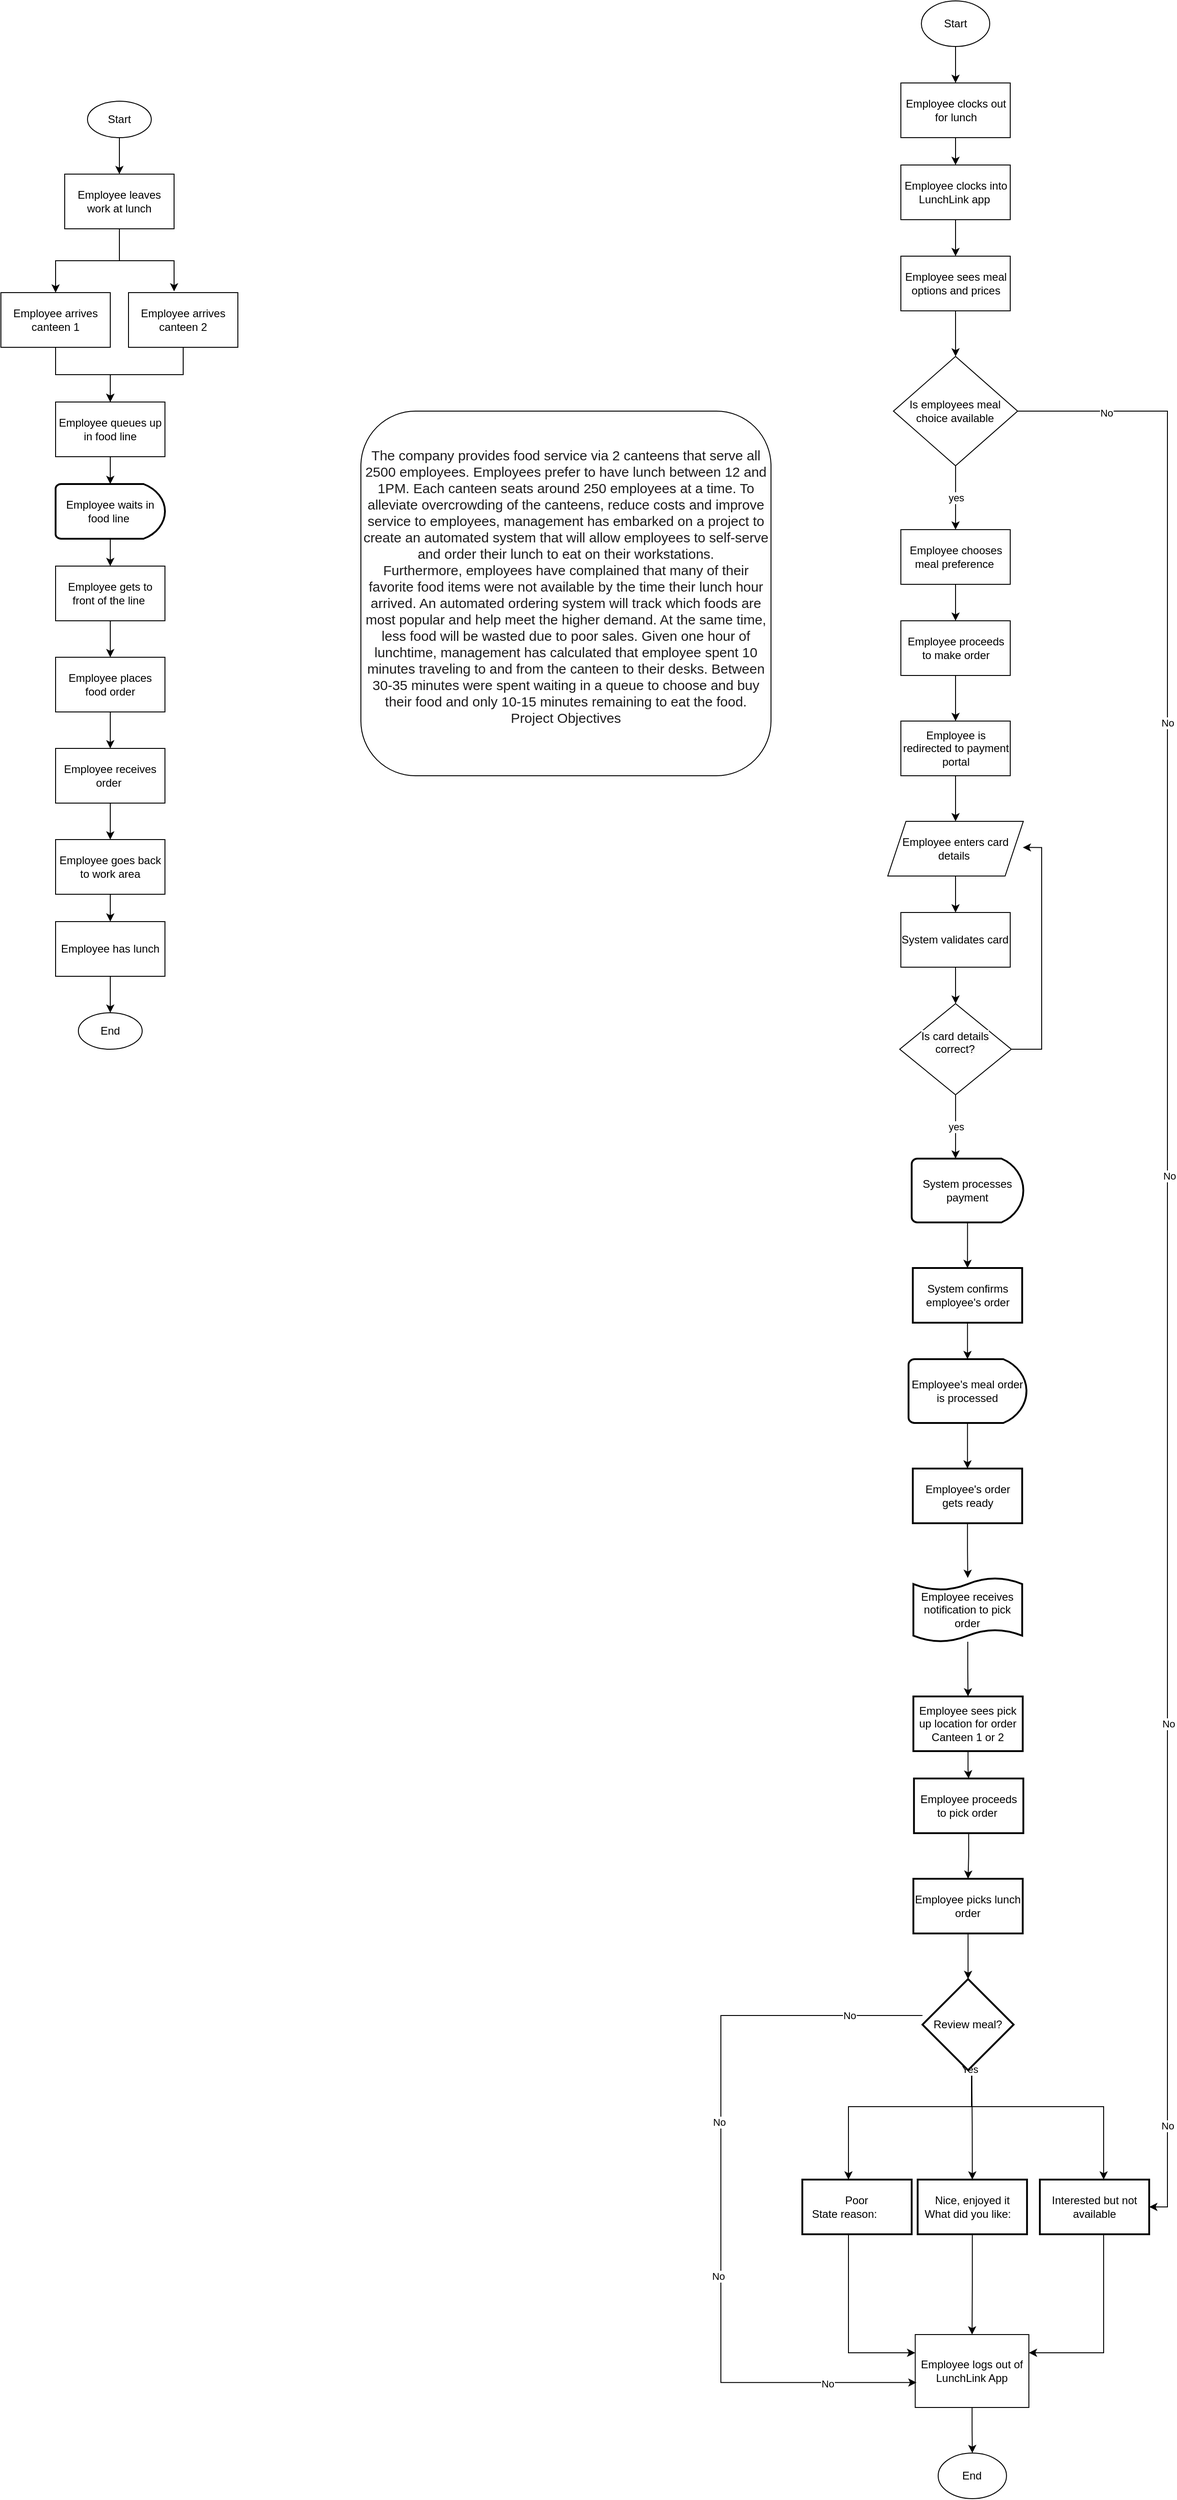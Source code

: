 <mxfile version="24.2.2" type="github">
  <diagram name="Page-1" id="2wqCdjOxgctau4Dle53U">
    <mxGraphModel dx="2790" dy="1235" grid="1" gridSize="10" guides="1" tooltips="1" connect="1" arrows="1" fold="1" page="1" pageScale="1" pageWidth="850" pageHeight="1100" math="0" shadow="0">
      <root>
        <mxCell id="0" />
        <mxCell id="1" parent="0" />
        <mxCell id="A3opuZwIjD253C1pCB1n-1" value="End" style="ellipse;whiteSpace=wrap;html=1;" vertex="1" parent="1">
          <mxGeometry x="115" y="1200" width="70" height="40" as="geometry" />
        </mxCell>
        <mxCell id="A3opuZwIjD253C1pCB1n-3" value="&#xa;&lt;span style=&quot;color: rgb(29, 28, 29); font-family: Slack-Lato, Slack-Fractions, appleLogo, sans-serif; font-size: 15px; font-style: normal; font-variant-ligatures: common-ligatures; font-variant-caps: normal; font-weight: 400; letter-spacing: normal; orphans: 2; text-align: left; text-indent: 0px; text-transform: none; widows: 2; word-spacing: 0px; -webkit-text-stroke-width: 0px; white-space: normal; background-color: rgb(255, 255, 255); text-decoration-thickness: initial; text-decoration-style: initial; text-decoration-color: initial; display: inline !important; float: none;&quot;&gt;The company provides food service via 2 canteens that serve all 2500 employees. Employees prefer to have lunch between 12 and 1PM. Each canteen seats around 250 employees at a time. To alleviate overcrowding of the canteens, reduce costs and improve service to employees, management has embarked on a project to create an automated system that will allow employees to self-serve and order their lunch to eat on their workstations.&lt;/span&gt;&lt;br style=&quot;box-sizing: inherit; color: rgb(29, 28, 29); font-family: Slack-Lato, Slack-Fractions, appleLogo, sans-serif; font-size: 15px; font-style: normal; font-variant-ligatures: common-ligatures; font-variant-caps: normal; font-weight: 400; letter-spacing: normal; orphans: 2; text-align: left; text-indent: 0px; text-transform: none; widows: 2; word-spacing: 0px; -webkit-text-stroke-width: 0px; white-space: normal; background-color: rgb(255, 255, 255); text-decoration-thickness: initial; text-decoration-style: initial; text-decoration-color: initial;&quot;&gt;&lt;span style=&quot;color: rgb(29, 28, 29); font-family: Slack-Lato, Slack-Fractions, appleLogo, sans-serif; font-size: 15px; font-style: normal; font-variant-ligatures: common-ligatures; font-variant-caps: normal; font-weight: 400; letter-spacing: normal; orphans: 2; text-align: left; text-indent: 0px; text-transform: none; widows: 2; word-spacing: 0px; -webkit-text-stroke-width: 0px; white-space: normal; background-color: rgb(255, 255, 255); text-decoration-thickness: initial; text-decoration-style: initial; text-decoration-color: initial; display: inline !important; float: none;&quot;&gt;Furthermore, employees have complained that many of their favorite food items were not available by the time their lunch hour arrived. An automated ordering system will track which foods are most popular and help meet the higher demand. At the same time, less food will be wasted due to poor sales. Given one hour of lunchtime, management has calculated that employee spent 10 minutes traveling to and from the canteen to their desks. Between 30-35 minutes were spent waiting in a queue to choose and buy their food and only 10-15 minutes remaining to eat the food.&lt;/span&gt;&lt;br style=&quot;box-sizing: inherit; color: rgb(29, 28, 29); font-family: Slack-Lato, Slack-Fractions, appleLogo, sans-serif; font-size: 15px; font-style: normal; font-variant-ligatures: common-ligatures; font-variant-caps: normal; font-weight: 400; letter-spacing: normal; orphans: 2; text-align: left; text-indent: 0px; text-transform: none; widows: 2; word-spacing: 0px; -webkit-text-stroke-width: 0px; white-space: normal; background-color: rgb(255, 255, 255); text-decoration-thickness: initial; text-decoration-style: initial; text-decoration-color: initial;&quot;&gt;&lt;span style=&quot;color: rgb(29, 28, 29); font-family: Slack-Lato, Slack-Fractions, appleLogo, sans-serif; font-size: 15px; font-style: normal; font-variant-ligatures: common-ligatures; font-variant-caps: normal; font-weight: 400; letter-spacing: normal; orphans: 2; text-align: left; text-indent: 0px; text-transform: none; widows: 2; word-spacing: 0px; -webkit-text-stroke-width: 0px; white-space: normal; background-color: rgb(255, 255, 255); text-decoration-thickness: initial; text-decoration-style: initial; text-decoration-color: initial; display: inline !important; float: none;&quot;&gt;Project Objectives&lt;/span&gt;&#xa;&#xa;" style="rounded=1;whiteSpace=wrap;html=1;" vertex="1" parent="1">
          <mxGeometry x="425" y="540" width="450" height="400" as="geometry" />
        </mxCell>
        <mxCell id="A3opuZwIjD253C1pCB1n-27" value="" style="edgeStyle=orthogonalEdgeStyle;rounded=0;orthogonalLoop=1;jettySize=auto;html=1;" edge="1" parent="1" source="A3opuZwIjD253C1pCB1n-4" target="A3opuZwIjD253C1pCB1n-5">
          <mxGeometry relative="1" as="geometry" />
        </mxCell>
        <mxCell id="A3opuZwIjD253C1pCB1n-4" value="Start" style="ellipse;whiteSpace=wrap;html=1;" vertex="1" parent="1">
          <mxGeometry x="125" y="200" width="70" height="40" as="geometry" />
        </mxCell>
        <mxCell id="A3opuZwIjD253C1pCB1n-8" value="" style="edgeStyle=orthogonalEdgeStyle;rounded=0;orthogonalLoop=1;jettySize=auto;html=1;" edge="1" parent="1" source="A3opuZwIjD253C1pCB1n-5" target="A3opuZwIjD253C1pCB1n-6">
          <mxGeometry relative="1" as="geometry" />
        </mxCell>
        <mxCell id="A3opuZwIjD253C1pCB1n-5" value="Employee leaves work at lunch" style="rounded=0;whiteSpace=wrap;html=1;" vertex="1" parent="1">
          <mxGeometry x="100" y="280" width="120" height="60" as="geometry" />
        </mxCell>
        <mxCell id="A3opuZwIjD253C1pCB1n-11" value="" style="edgeStyle=orthogonalEdgeStyle;rounded=0;orthogonalLoop=1;jettySize=auto;html=1;" edge="1" parent="1" source="A3opuZwIjD253C1pCB1n-6" target="A3opuZwIjD253C1pCB1n-10">
          <mxGeometry relative="1" as="geometry" />
        </mxCell>
        <mxCell id="A3opuZwIjD253C1pCB1n-6" value="Employee arrives canteen 1" style="rounded=0;whiteSpace=wrap;html=1;" vertex="1" parent="1">
          <mxGeometry x="30" y="410" width="120" height="60" as="geometry" />
        </mxCell>
        <mxCell id="A3opuZwIjD253C1pCB1n-25" style="edgeStyle=orthogonalEdgeStyle;rounded=0;orthogonalLoop=1;jettySize=auto;html=1;" edge="1" parent="1" source="A3opuZwIjD253C1pCB1n-7" target="A3opuZwIjD253C1pCB1n-10">
          <mxGeometry relative="1" as="geometry" />
        </mxCell>
        <mxCell id="A3opuZwIjD253C1pCB1n-7" value="Employee arrives canteen 2" style="rounded=0;whiteSpace=wrap;html=1;" vertex="1" parent="1">
          <mxGeometry x="170" y="410" width="120" height="60" as="geometry" />
        </mxCell>
        <mxCell id="A3opuZwIjD253C1pCB1n-9" style="edgeStyle=orthogonalEdgeStyle;rounded=0;orthogonalLoop=1;jettySize=auto;html=1;entryX=0.417;entryY=-0.022;entryDx=0;entryDy=0;entryPerimeter=0;" edge="1" parent="1" source="A3opuZwIjD253C1pCB1n-5" target="A3opuZwIjD253C1pCB1n-7">
          <mxGeometry relative="1" as="geometry" />
        </mxCell>
        <mxCell id="A3opuZwIjD253C1pCB1n-15" value="" style="edgeStyle=orthogonalEdgeStyle;rounded=0;orthogonalLoop=1;jettySize=auto;html=1;" edge="1" parent="1" source="A3opuZwIjD253C1pCB1n-10" target="A3opuZwIjD253C1pCB1n-14">
          <mxGeometry relative="1" as="geometry" />
        </mxCell>
        <mxCell id="A3opuZwIjD253C1pCB1n-10" value="Employee queues up in food line" style="whiteSpace=wrap;html=1;rounded=0;" vertex="1" parent="1">
          <mxGeometry x="90" y="530" width="120" height="60" as="geometry" />
        </mxCell>
        <mxCell id="A3opuZwIjD253C1pCB1n-18" value="" style="edgeStyle=orthogonalEdgeStyle;rounded=0;orthogonalLoop=1;jettySize=auto;html=1;" edge="1" parent="1" source="A3opuZwIjD253C1pCB1n-12" target="A3opuZwIjD253C1pCB1n-17">
          <mxGeometry relative="1" as="geometry" />
        </mxCell>
        <mxCell id="A3opuZwIjD253C1pCB1n-12" value="Employee gets to front of the line&amp;nbsp;" style="whiteSpace=wrap;html=1;rounded=0;" vertex="1" parent="1">
          <mxGeometry x="90" y="710" width="120" height="60" as="geometry" />
        </mxCell>
        <mxCell id="A3opuZwIjD253C1pCB1n-16" value="" style="edgeStyle=orthogonalEdgeStyle;rounded=0;orthogonalLoop=1;jettySize=auto;html=1;" edge="1" parent="1" source="A3opuZwIjD253C1pCB1n-14" target="A3opuZwIjD253C1pCB1n-12">
          <mxGeometry relative="1" as="geometry" />
        </mxCell>
        <mxCell id="A3opuZwIjD253C1pCB1n-14" value="Employee waits in food line&amp;nbsp;" style="strokeWidth=2;html=1;shape=mxgraph.flowchart.delay;whiteSpace=wrap;" vertex="1" parent="1">
          <mxGeometry x="90" y="620" width="120" height="60" as="geometry" />
        </mxCell>
        <mxCell id="A3opuZwIjD253C1pCB1n-20" value="" style="edgeStyle=orthogonalEdgeStyle;rounded=0;orthogonalLoop=1;jettySize=auto;html=1;" edge="1" parent="1" source="A3opuZwIjD253C1pCB1n-17" target="A3opuZwIjD253C1pCB1n-19">
          <mxGeometry relative="1" as="geometry" />
        </mxCell>
        <mxCell id="A3opuZwIjD253C1pCB1n-17" value="Employee places food order" style="whiteSpace=wrap;html=1;rounded=0;" vertex="1" parent="1">
          <mxGeometry x="90" y="810" width="120" height="60" as="geometry" />
        </mxCell>
        <mxCell id="A3opuZwIjD253C1pCB1n-22" value="" style="edgeStyle=orthogonalEdgeStyle;rounded=0;orthogonalLoop=1;jettySize=auto;html=1;" edge="1" parent="1" source="A3opuZwIjD253C1pCB1n-19" target="A3opuZwIjD253C1pCB1n-21">
          <mxGeometry relative="1" as="geometry" />
        </mxCell>
        <mxCell id="A3opuZwIjD253C1pCB1n-19" value="Employee receives order&amp;nbsp;" style="whiteSpace=wrap;html=1;rounded=0;" vertex="1" parent="1">
          <mxGeometry x="90" y="910" width="120" height="60" as="geometry" />
        </mxCell>
        <mxCell id="A3opuZwIjD253C1pCB1n-24" value="" style="edgeStyle=orthogonalEdgeStyle;rounded=0;orthogonalLoop=1;jettySize=auto;html=1;" edge="1" parent="1" source="A3opuZwIjD253C1pCB1n-21" target="A3opuZwIjD253C1pCB1n-23">
          <mxGeometry relative="1" as="geometry" />
        </mxCell>
        <mxCell id="A3opuZwIjD253C1pCB1n-21" value="Employee goes back to work area" style="whiteSpace=wrap;html=1;rounded=0;" vertex="1" parent="1">
          <mxGeometry x="90" y="1010" width="120" height="60" as="geometry" />
        </mxCell>
        <mxCell id="A3opuZwIjD253C1pCB1n-28" value="" style="edgeStyle=orthogonalEdgeStyle;rounded=0;orthogonalLoop=1;jettySize=auto;html=1;" edge="1" parent="1" source="A3opuZwIjD253C1pCB1n-23" target="A3opuZwIjD253C1pCB1n-1">
          <mxGeometry relative="1" as="geometry" />
        </mxCell>
        <mxCell id="A3opuZwIjD253C1pCB1n-23" value="Employee has lunch" style="whiteSpace=wrap;html=1;rounded=0;" vertex="1" parent="1">
          <mxGeometry x="90" y="1100" width="120" height="60" as="geometry" />
        </mxCell>
        <mxCell id="A3opuZwIjD253C1pCB1n-39" value="" style="edgeStyle=orthogonalEdgeStyle;rounded=0;orthogonalLoop=1;jettySize=auto;html=1;" edge="1" parent="1" source="A3opuZwIjD253C1pCB1n-29" target="A3opuZwIjD253C1pCB1n-38">
          <mxGeometry relative="1" as="geometry" />
        </mxCell>
        <mxCell id="A3opuZwIjD253C1pCB1n-29" value="Start" style="ellipse;whiteSpace=wrap;html=1;rounded=1;" vertex="1" parent="1">
          <mxGeometry x="1040" y="90" width="75" height="50" as="geometry" />
        </mxCell>
        <mxCell id="A3opuZwIjD253C1pCB1n-31" value="End" style="ellipse;whiteSpace=wrap;html=1;rounded=1;" vertex="1" parent="1">
          <mxGeometry x="1058.43" y="2780" width="75" height="50" as="geometry" />
        </mxCell>
        <mxCell id="A3opuZwIjD253C1pCB1n-41" value="" style="edgeStyle=orthogonalEdgeStyle;rounded=0;orthogonalLoop=1;jettySize=auto;html=1;" edge="1" parent="1" source="A3opuZwIjD253C1pCB1n-38" target="A3opuZwIjD253C1pCB1n-40">
          <mxGeometry relative="1" as="geometry" />
        </mxCell>
        <mxCell id="A3opuZwIjD253C1pCB1n-38" value="Employee clocks out for lunch" style="rounded=0;whiteSpace=wrap;html=1;" vertex="1" parent="1">
          <mxGeometry x="1017.5" y="180" width="120" height="60" as="geometry" />
        </mxCell>
        <mxCell id="A3opuZwIjD253C1pCB1n-43" value="" style="edgeStyle=orthogonalEdgeStyle;rounded=0;orthogonalLoop=1;jettySize=auto;html=1;" edge="1" parent="1" source="A3opuZwIjD253C1pCB1n-40" target="A3opuZwIjD253C1pCB1n-42">
          <mxGeometry relative="1" as="geometry" />
        </mxCell>
        <mxCell id="A3opuZwIjD253C1pCB1n-40" value="Employee clocks into&lt;div&gt;LunchLink app&amp;nbsp;&lt;/div&gt;" style="whiteSpace=wrap;html=1;rounded=0;" vertex="1" parent="1">
          <mxGeometry x="1017.5" y="270" width="120" height="60" as="geometry" />
        </mxCell>
        <mxCell id="A3opuZwIjD253C1pCB1n-74" value="" style="edgeStyle=orthogonalEdgeStyle;rounded=0;orthogonalLoop=1;jettySize=auto;html=1;" edge="1" parent="1" source="A3opuZwIjD253C1pCB1n-42" target="A3opuZwIjD253C1pCB1n-70">
          <mxGeometry relative="1" as="geometry" />
        </mxCell>
        <mxCell id="A3opuZwIjD253C1pCB1n-42" value="Employee sees meal options and prices" style="whiteSpace=wrap;html=1;rounded=0;" vertex="1" parent="1">
          <mxGeometry x="1017.5" y="370" width="120" height="60" as="geometry" />
        </mxCell>
        <mxCell id="A3opuZwIjD253C1pCB1n-47" value="" style="edgeStyle=orthogonalEdgeStyle;rounded=0;orthogonalLoop=1;jettySize=auto;html=1;" edge="1" parent="1" source="A3opuZwIjD253C1pCB1n-44" target="A3opuZwIjD253C1pCB1n-46">
          <mxGeometry relative="1" as="geometry" />
        </mxCell>
        <mxCell id="A3opuZwIjD253C1pCB1n-44" value="Employee chooses meal preference&amp;nbsp;" style="whiteSpace=wrap;html=1;rounded=0;" vertex="1" parent="1">
          <mxGeometry x="1017.5" y="670" width="120" height="60" as="geometry" />
        </mxCell>
        <mxCell id="A3opuZwIjD253C1pCB1n-49" value="" style="edgeStyle=orthogonalEdgeStyle;rounded=0;orthogonalLoop=1;jettySize=auto;html=1;" edge="1" parent="1" source="A3opuZwIjD253C1pCB1n-46" target="A3opuZwIjD253C1pCB1n-48">
          <mxGeometry relative="1" as="geometry" />
        </mxCell>
        <mxCell id="A3opuZwIjD253C1pCB1n-46" value="Employee proceeds to make order" style="whiteSpace=wrap;html=1;rounded=0;" vertex="1" parent="1">
          <mxGeometry x="1017.51" y="770" width="120" height="60" as="geometry" />
        </mxCell>
        <mxCell id="A3opuZwIjD253C1pCB1n-77" value="" style="edgeStyle=orthogonalEdgeStyle;rounded=0;orthogonalLoop=1;jettySize=auto;html=1;" edge="1" parent="1" source="A3opuZwIjD253C1pCB1n-48">
          <mxGeometry relative="1" as="geometry">
            <mxPoint x="1077.51" y="990" as="targetPoint" />
          </mxGeometry>
        </mxCell>
        <mxCell id="A3opuZwIjD253C1pCB1n-48" value="Employee is redirected to payment portal" style="whiteSpace=wrap;html=1;rounded=0;" vertex="1" parent="1">
          <mxGeometry x="1017.51" y="880" width="120" height="60" as="geometry" />
        </mxCell>
        <mxCell id="A3opuZwIjD253C1pCB1n-79" value="" style="edgeStyle=orthogonalEdgeStyle;rounded=0;orthogonalLoop=1;jettySize=auto;html=1;" edge="1" parent="1" source="A3opuZwIjD253C1pCB1n-54" target="A3opuZwIjD253C1pCB1n-78">
          <mxGeometry relative="1" as="geometry" />
        </mxCell>
        <mxCell id="A3opuZwIjD253C1pCB1n-54" value="Employee enters card details&amp;nbsp;" style="shape=parallelogram;perimeter=parallelogramPerimeter;whiteSpace=wrap;html=1;fixedSize=1;" vertex="1" parent="1">
          <mxGeometry x="1003.12" y="990" width="148.75" height="60" as="geometry" />
        </mxCell>
        <mxCell id="A3opuZwIjD253C1pCB1n-59" value="yes" style="edgeStyle=orthogonalEdgeStyle;rounded=0;orthogonalLoop=1;jettySize=auto;html=1;" edge="1" parent="1" source="A3opuZwIjD253C1pCB1n-62">
          <mxGeometry relative="1" as="geometry">
            <mxPoint x="1077.51" y="1230" as="sourcePoint" />
            <mxPoint x="1077.5" y="1360" as="targetPoint" />
          </mxGeometry>
        </mxCell>
        <mxCell id="A3opuZwIjD253C1pCB1n-62" value="&#xa;&lt;span style=&quot;color: rgb(0, 0, 0); font-family: Helvetica; font-size: 12px; font-style: normal; font-variant-ligatures: normal; font-variant-caps: normal; font-weight: 400; letter-spacing: normal; orphans: 2; text-align: center; text-indent: 0px; text-transform: none; widows: 2; word-spacing: 0px; -webkit-text-stroke-width: 0px; white-space: normal; background-color: rgb(251, 251, 251); text-decoration-thickness: initial; text-decoration-style: initial; text-decoration-color: initial; display: inline !important; float: none;&quot;&gt;Is card details correct?&lt;/span&gt;&#xa;&#xa;" style="rhombus;whiteSpace=wrap;html=1;rounded=0;" vertex="1" parent="1">
          <mxGeometry x="1016.25" y="1190" width="122.49" height="100" as="geometry" />
        </mxCell>
        <mxCell id="A3opuZwIjD253C1pCB1n-73" value="yes" style="edgeStyle=orthogonalEdgeStyle;rounded=0;orthogonalLoop=1;jettySize=auto;html=1;" edge="1" parent="1" source="A3opuZwIjD253C1pCB1n-70" target="A3opuZwIjD253C1pCB1n-44">
          <mxGeometry relative="1" as="geometry" />
        </mxCell>
        <mxCell id="A3opuZwIjD253C1pCB1n-115" style="edgeStyle=orthogonalEdgeStyle;rounded=0;orthogonalLoop=1;jettySize=auto;html=1;entryX=1;entryY=0.5;entryDx=0;entryDy=0;" edge="1" parent="1" source="A3opuZwIjD253C1pCB1n-70" target="A3opuZwIjD253C1pCB1n-106">
          <mxGeometry relative="1" as="geometry" />
        </mxCell>
        <mxCell id="A3opuZwIjD253C1pCB1n-116" value="No" style="edgeLabel;html=1;align=center;verticalAlign=middle;resizable=0;points=[];" vertex="1" connectable="0" parent="A3opuZwIjD253C1pCB1n-115">
          <mxGeometry x="0.899" relative="1" as="geometry">
            <mxPoint as="offset" />
          </mxGeometry>
        </mxCell>
        <mxCell id="A3opuZwIjD253C1pCB1n-117" value="No" style="edgeLabel;html=1;align=center;verticalAlign=middle;resizable=0;points=[];" vertex="1" connectable="0" parent="A3opuZwIjD253C1pCB1n-115">
          <mxGeometry x="0.489" y="1" relative="1" as="geometry">
            <mxPoint as="offset" />
          </mxGeometry>
        </mxCell>
        <mxCell id="A3opuZwIjD253C1pCB1n-118" value="No" style="edgeLabel;html=1;align=center;verticalAlign=middle;resizable=0;points=[];" vertex="1" connectable="0" parent="A3opuZwIjD253C1pCB1n-115">
          <mxGeometry x="-0.069" y="2" relative="1" as="geometry">
            <mxPoint as="offset" />
          </mxGeometry>
        </mxCell>
        <mxCell id="A3opuZwIjD253C1pCB1n-119" value="No" style="edgeLabel;html=1;align=center;verticalAlign=middle;resizable=0;points=[];" vertex="1" connectable="0" parent="A3opuZwIjD253C1pCB1n-115">
          <mxGeometry x="-0.53" relative="1" as="geometry">
            <mxPoint as="offset" />
          </mxGeometry>
        </mxCell>
        <mxCell id="A3opuZwIjD253C1pCB1n-120" value="No" style="edgeLabel;html=1;align=center;verticalAlign=middle;resizable=0;points=[];" vertex="1" connectable="0" parent="A3opuZwIjD253C1pCB1n-115">
          <mxGeometry x="-0.91" y="-2" relative="1" as="geometry">
            <mxPoint as="offset" />
          </mxGeometry>
        </mxCell>
        <mxCell id="A3opuZwIjD253C1pCB1n-70" value="Is employees meal choice available" style="rhombus;whiteSpace=wrap;html=1;" vertex="1" parent="1">
          <mxGeometry x="1009.36" y="480" width="136.27" height="120" as="geometry" />
        </mxCell>
        <mxCell id="A3opuZwIjD253C1pCB1n-80" value="" style="edgeStyle=orthogonalEdgeStyle;rounded=0;orthogonalLoop=1;jettySize=auto;html=1;" edge="1" parent="1" source="A3opuZwIjD253C1pCB1n-78" target="A3opuZwIjD253C1pCB1n-62">
          <mxGeometry relative="1" as="geometry" />
        </mxCell>
        <mxCell id="A3opuZwIjD253C1pCB1n-78" value="System validates card" style="whiteSpace=wrap;html=1;rounded=0;" vertex="1" parent="1">
          <mxGeometry x="1017.49" y="1090" width="120" height="60" as="geometry" />
        </mxCell>
        <mxCell id="A3opuZwIjD253C1pCB1n-83" value="" style="edgeStyle=orthogonalEdgeStyle;rounded=0;orthogonalLoop=1;jettySize=auto;html=1;" edge="1" parent="1" source="A3opuZwIjD253C1pCB1n-81" target="A3opuZwIjD253C1pCB1n-82">
          <mxGeometry relative="1" as="geometry" />
        </mxCell>
        <mxCell id="A3opuZwIjD253C1pCB1n-81" value="System processes payment" style="strokeWidth=2;html=1;shape=mxgraph.flowchart.delay;whiteSpace=wrap;" vertex="1" parent="1">
          <mxGeometry x="1029.36" y="1360" width="122.51" height="70" as="geometry" />
        </mxCell>
        <mxCell id="A3opuZwIjD253C1pCB1n-143" value="" style="edgeStyle=orthogonalEdgeStyle;rounded=0;orthogonalLoop=1;jettySize=auto;html=1;" edge="1" parent="1" source="A3opuZwIjD253C1pCB1n-82" target="A3opuZwIjD253C1pCB1n-86">
          <mxGeometry relative="1" as="geometry" />
        </mxCell>
        <mxCell id="A3opuZwIjD253C1pCB1n-82" value="System confirms employee&#39;s order" style="whiteSpace=wrap;html=1;strokeWidth=2;" vertex="1" parent="1">
          <mxGeometry x="1030.615" y="1480" width="120" height="60" as="geometry" />
        </mxCell>
        <mxCell id="A3opuZwIjD253C1pCB1n-88" value="" style="edgeStyle=orthogonalEdgeStyle;rounded=0;orthogonalLoop=1;jettySize=auto;html=1;" edge="1" parent="1" source="A3opuZwIjD253C1pCB1n-86" target="A3opuZwIjD253C1pCB1n-87">
          <mxGeometry relative="1" as="geometry" />
        </mxCell>
        <mxCell id="A3opuZwIjD253C1pCB1n-86" value="Employee&#39;s meal order is processed" style="strokeWidth=2;html=1;shape=mxgraph.flowchart.delay;whiteSpace=wrap;" vertex="1" parent="1">
          <mxGeometry x="1025.92" y="1580" width="129.39" height="70" as="geometry" />
        </mxCell>
        <mxCell id="A3opuZwIjD253C1pCB1n-90" value="" style="edgeStyle=orthogonalEdgeStyle;rounded=0;orthogonalLoop=1;jettySize=auto;html=1;" edge="1" parent="1" source="A3opuZwIjD253C1pCB1n-87" target="A3opuZwIjD253C1pCB1n-89">
          <mxGeometry relative="1" as="geometry" />
        </mxCell>
        <mxCell id="A3opuZwIjD253C1pCB1n-87" value="Employee&#39;s order gets ready" style="whiteSpace=wrap;html=1;strokeWidth=2;" vertex="1" parent="1">
          <mxGeometry x="1030.615" y="1700" width="120" height="60" as="geometry" />
        </mxCell>
        <mxCell id="A3opuZwIjD253C1pCB1n-92" value="" style="edgeStyle=orthogonalEdgeStyle;rounded=0;orthogonalLoop=1;jettySize=auto;html=1;" edge="1" parent="1" source="A3opuZwIjD253C1pCB1n-89" target="A3opuZwIjD253C1pCB1n-91">
          <mxGeometry relative="1" as="geometry" />
        </mxCell>
        <mxCell id="A3opuZwIjD253C1pCB1n-89" value="Employee receives notification to pick order" style="shape=tape;whiteSpace=wrap;html=1;strokeWidth=2;size=0.19" vertex="1" parent="1">
          <mxGeometry x="1031.23" y="1820" width="119.39" height="70" as="geometry" />
        </mxCell>
        <mxCell id="A3opuZwIjD253C1pCB1n-94" value="" style="edgeStyle=orthogonalEdgeStyle;rounded=0;orthogonalLoop=1;jettySize=auto;html=1;" edge="1" parent="1" source="A3opuZwIjD253C1pCB1n-91" target="A3opuZwIjD253C1pCB1n-93">
          <mxGeometry relative="1" as="geometry" />
        </mxCell>
        <mxCell id="A3opuZwIjD253C1pCB1n-91" value="Employee sees pick up location for order&lt;div&gt;Canteen 1 or 2&lt;/div&gt;" style="whiteSpace=wrap;html=1;strokeWidth=2;" vertex="1" parent="1">
          <mxGeometry x="1031.225" y="1950" width="120" height="60" as="geometry" />
        </mxCell>
        <mxCell id="A3opuZwIjD253C1pCB1n-96" value="" style="edgeStyle=orthogonalEdgeStyle;rounded=0;orthogonalLoop=1;jettySize=auto;html=1;" edge="1" parent="1" source="A3opuZwIjD253C1pCB1n-93" target="A3opuZwIjD253C1pCB1n-95">
          <mxGeometry relative="1" as="geometry" />
        </mxCell>
        <mxCell id="A3opuZwIjD253C1pCB1n-93" value="Employee proceeds to pick order&amp;nbsp;" style="whiteSpace=wrap;html=1;strokeWidth=2;" vertex="1" parent="1">
          <mxGeometry x="1031.875" y="2040" width="120" height="60" as="geometry" />
        </mxCell>
        <mxCell id="A3opuZwIjD253C1pCB1n-122" value="" style="edgeStyle=orthogonalEdgeStyle;rounded=0;orthogonalLoop=1;jettySize=auto;html=1;" edge="1" parent="1" source="A3opuZwIjD253C1pCB1n-95" target="A3opuZwIjD253C1pCB1n-121">
          <mxGeometry relative="1" as="geometry" />
        </mxCell>
        <mxCell id="A3opuZwIjD253C1pCB1n-95" value="Employee picks lunch order" style="whiteSpace=wrap;html=1;strokeWidth=2;" vertex="1" parent="1">
          <mxGeometry x="1031.225" y="2150" width="120" height="60" as="geometry" />
        </mxCell>
        <mxCell id="A3opuZwIjD253C1pCB1n-102" value="" style="edgeStyle=orthogonalEdgeStyle;rounded=0;orthogonalLoop=1;jettySize=auto;html=1;" edge="1" parent="1" target="A3opuZwIjD253C1pCB1n-101">
          <mxGeometry relative="1" as="geometry">
            <mxPoint x="1095.3" y="2360" as="sourcePoint" />
            <Array as="points">
              <mxPoint x="1095" y="2400" />
              <mxPoint x="960" y="2400" />
            </Array>
          </mxGeometry>
        </mxCell>
        <mxCell id="A3opuZwIjD253C1pCB1n-104" value="" style="edgeStyle=orthogonalEdgeStyle;rounded=0;orthogonalLoop=1;jettySize=auto;html=1;" edge="1" parent="1" target="A3opuZwIjD253C1pCB1n-103">
          <mxGeometry relative="1" as="geometry">
            <mxPoint x="1095.3" y="2360" as="sourcePoint" />
          </mxGeometry>
        </mxCell>
        <mxCell id="A3opuZwIjD253C1pCB1n-107" value="" style="edgeStyle=orthogonalEdgeStyle;rounded=0;orthogonalLoop=1;jettySize=auto;html=1;exitX=0.507;exitY=0.927;exitDx=0;exitDy=0;exitPerimeter=0;" edge="1" parent="1" source="A3opuZwIjD253C1pCB1n-121" target="A3opuZwIjD253C1pCB1n-106">
          <mxGeometry relative="1" as="geometry">
            <mxPoint x="1095.3" y="2360" as="sourcePoint" />
            <Array as="points">
              <mxPoint x="1095" y="2343" />
              <mxPoint x="1095" y="2400" />
              <mxPoint x="1240" y="2400" />
            </Array>
          </mxGeometry>
        </mxCell>
        <mxCell id="A3opuZwIjD253C1pCB1n-123" value="Yes" style="edgeLabel;html=1;align=center;verticalAlign=middle;resizable=0;points=[];" vertex="1" connectable="0" parent="A3opuZwIjD253C1pCB1n-107">
          <mxGeometry x="-0.803" y="-2" relative="1" as="geometry">
            <mxPoint as="offset" />
          </mxGeometry>
        </mxCell>
        <mxCell id="A3opuZwIjD253C1pCB1n-132" style="edgeStyle=orthogonalEdgeStyle;rounded=0;orthogonalLoop=1;jettySize=auto;html=1;entryX=0;entryY=0.25;entryDx=0;entryDy=0;" edge="1" parent="1" source="A3opuZwIjD253C1pCB1n-101" target="A3opuZwIjD253C1pCB1n-124">
          <mxGeometry relative="1" as="geometry">
            <Array as="points">
              <mxPoint x="960" y="2670" />
            </Array>
          </mxGeometry>
        </mxCell>
        <mxCell id="A3opuZwIjD253C1pCB1n-101" value="Poor&lt;div&gt;State reason:&amp;nbsp; &amp;nbsp; &amp;nbsp; &amp;nbsp;&amp;nbsp;&lt;/div&gt;" style="whiteSpace=wrap;html=1;strokeWidth=2;" vertex="1" parent="1">
          <mxGeometry x="909.355" y="2480" width="120" height="60" as="geometry" />
        </mxCell>
        <mxCell id="A3opuZwIjD253C1pCB1n-128" value="" style="edgeStyle=orthogonalEdgeStyle;rounded=0;orthogonalLoop=1;jettySize=auto;html=1;" edge="1" parent="1" source="A3opuZwIjD253C1pCB1n-103" target="A3opuZwIjD253C1pCB1n-124">
          <mxGeometry relative="1" as="geometry" />
        </mxCell>
        <mxCell id="A3opuZwIjD253C1pCB1n-103" value="Nice, enjoyed it&lt;div&gt;What did you like:&amp;nbsp; &amp;nbsp;&lt;/div&gt;" style="whiteSpace=wrap;html=1;strokeWidth=2;" vertex="1" parent="1">
          <mxGeometry x="1035.925" y="2480" width="120" height="60" as="geometry" />
        </mxCell>
        <mxCell id="A3opuZwIjD253C1pCB1n-130" style="edgeStyle=orthogonalEdgeStyle;rounded=0;orthogonalLoop=1;jettySize=auto;html=1;entryX=1;entryY=0.25;entryDx=0;entryDy=0;" edge="1" parent="1" source="A3opuZwIjD253C1pCB1n-106" target="A3opuZwIjD253C1pCB1n-124">
          <mxGeometry relative="1" as="geometry">
            <Array as="points">
              <mxPoint x="1240" y="2670" />
            </Array>
          </mxGeometry>
        </mxCell>
        <mxCell id="A3opuZwIjD253C1pCB1n-106" value="Interested but not available" style="whiteSpace=wrap;html=1;strokeWidth=2;" vertex="1" parent="1">
          <mxGeometry x="1170" y="2480" width="120" height="60" as="geometry" />
        </mxCell>
        <mxCell id="A3opuZwIjD253C1pCB1n-114" style="edgeStyle=orthogonalEdgeStyle;rounded=0;orthogonalLoop=1;jettySize=auto;html=1;entryX=0.996;entryY=0.478;entryDx=0;entryDy=0;entryPerimeter=0;" edge="1" parent="1" source="A3opuZwIjD253C1pCB1n-62" target="A3opuZwIjD253C1pCB1n-54">
          <mxGeometry relative="1" as="geometry">
            <Array as="points">
              <mxPoint x="1172" y="1240" />
              <mxPoint x="1172" y="1019" />
            </Array>
          </mxGeometry>
        </mxCell>
        <mxCell id="A3opuZwIjD253C1pCB1n-121" value="Review meal?" style="strokeWidth=2;html=1;shape=mxgraph.flowchart.decision;whiteSpace=wrap;" vertex="1" parent="1">
          <mxGeometry x="1041.22" y="2260" width="100" height="100" as="geometry" />
        </mxCell>
        <mxCell id="A3opuZwIjD253C1pCB1n-144" value="" style="edgeStyle=orthogonalEdgeStyle;rounded=0;orthogonalLoop=1;jettySize=auto;html=1;" edge="1" parent="1" source="A3opuZwIjD253C1pCB1n-124" target="A3opuZwIjD253C1pCB1n-31">
          <mxGeometry relative="1" as="geometry" />
        </mxCell>
        <mxCell id="A3opuZwIjD253C1pCB1n-124" value="Employee logs out of LunchLink App" style="rounded=0;whiteSpace=wrap;html=1;" vertex="1" parent="1">
          <mxGeometry x="1033.27" y="2650" width="124.7" height="80" as="geometry" />
        </mxCell>
        <mxCell id="A3opuZwIjD253C1pCB1n-138" style="edgeStyle=orthogonalEdgeStyle;rounded=0;orthogonalLoop=1;jettySize=auto;html=1;entryX=0.011;entryY=0.658;entryDx=0;entryDy=0;entryPerimeter=0;" edge="1" parent="1" source="A3opuZwIjD253C1pCB1n-121" target="A3opuZwIjD253C1pCB1n-124">
          <mxGeometry relative="1" as="geometry">
            <Array as="points">
              <mxPoint x="820" y="2300" />
              <mxPoint x="820" y="2703" />
            </Array>
          </mxGeometry>
        </mxCell>
        <mxCell id="A3opuZwIjD253C1pCB1n-139" value="No" style="edgeLabel;html=1;align=center;verticalAlign=middle;resizable=0;points=[];" vertex="1" connectable="0" parent="A3opuZwIjD253C1pCB1n-138">
          <mxGeometry x="0.767" y="-1" relative="1" as="geometry">
            <mxPoint as="offset" />
          </mxGeometry>
        </mxCell>
        <mxCell id="A3opuZwIjD253C1pCB1n-140" value="No" style="edgeLabel;html=1;align=center;verticalAlign=middle;resizable=0;points=[];" vertex="1" connectable="0" parent="A3opuZwIjD253C1pCB1n-138">
          <mxGeometry x="0.209" y="-3" relative="1" as="geometry">
            <mxPoint as="offset" />
          </mxGeometry>
        </mxCell>
        <mxCell id="A3opuZwIjD253C1pCB1n-141" value="No" style="edgeLabel;html=1;align=center;verticalAlign=middle;resizable=0;points=[];" vertex="1" connectable="0" parent="A3opuZwIjD253C1pCB1n-138">
          <mxGeometry x="-0.195" y="-2" relative="1" as="geometry">
            <mxPoint as="offset" />
          </mxGeometry>
        </mxCell>
        <mxCell id="A3opuZwIjD253C1pCB1n-142" value="No" style="edgeLabel;html=1;align=center;verticalAlign=middle;resizable=0;points=[];" vertex="1" connectable="0" parent="A3opuZwIjD253C1pCB1n-138">
          <mxGeometry x="-0.808" relative="1" as="geometry">
            <mxPoint as="offset" />
          </mxGeometry>
        </mxCell>
      </root>
    </mxGraphModel>
  </diagram>
</mxfile>
